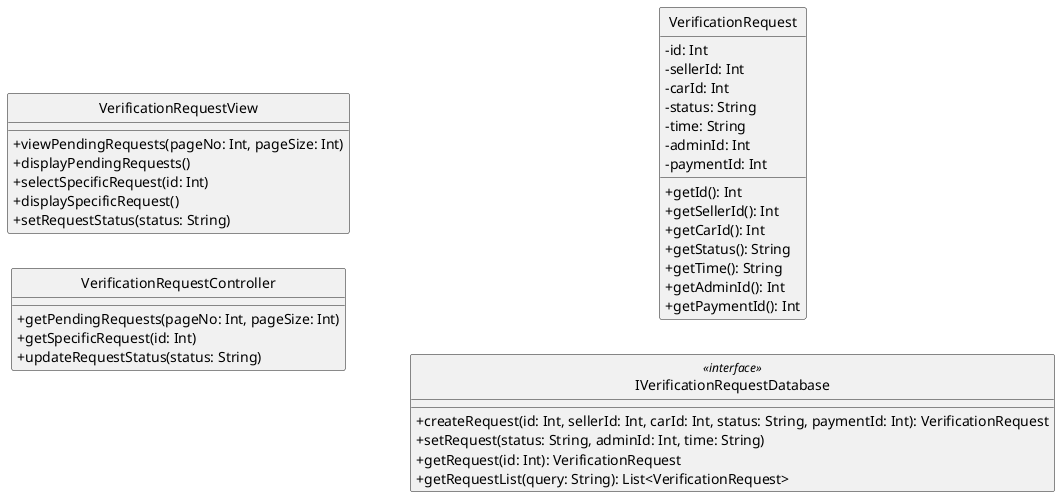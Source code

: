 @startuml 
left to right direction
skinparam classAttributeIconSize 0
skinparam linetype ortho
hide circle
class VerificationRequestView {
    + viewPendingRequests(pageNo: Int, pageSize: Int)
    + displayPendingRequests()
    + selectSpecificRequest(id: Int)
    + displaySpecificRequest()
    + setRequestStatus(status: String)

    }

class VerificationRequestController  {
    + getPendingRequests(pageNo: Int, pageSize: Int)
    + getSpecificRequest(id: Int)
    + updateRequestStatus(status: String)

    }

class VerificationRequest {
    - id: Int
    - sellerId: Int
    - carId: Int
    - status: String
    - time: String
    - adminId: Int
    - paymentId: Int
    + getId(): Int
    + getSellerId(): Int
    + getCarId(): Int
    + getStatus(): String
    + getTime(): String
    + getAdminId(): Int
    + getPaymentId(): Int
    }

class IVerificationRequestDatabase <<interface>> {
    + createRequest(id: Int, sellerId: Int, carId: Int, status: String, paymentId: Int): VerificationRequest
    + setRequest(status: String, adminId: Int, time: String)
    + getRequest(id: Int): VerificationRequest
    + getRequestList(query: String): List<VerificationRequest>
    }



@enduml